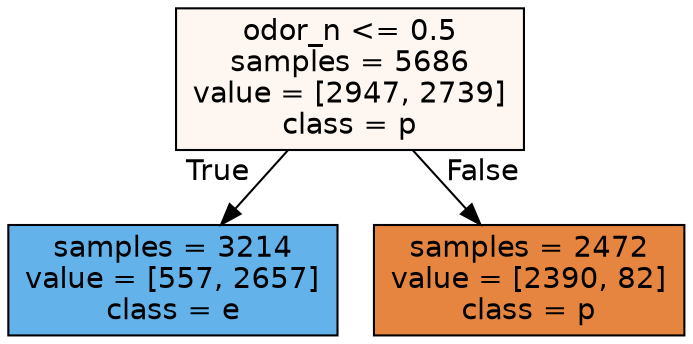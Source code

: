 digraph Tree {
node [shape=box, style="filled", color="black", fontname="helvetica"] ;
edge [fontname="helvetica"] ;
0 [label="odor_n <= 0.5\nsamples = 5686\nvalue = [2947, 2739]\nclass = p", fillcolor="#fdf6f1"] ;
1 [label="samples = 3214\nvalue = [557, 2657]\nclass = e", fillcolor="#63b2ea"] ;
0 -> 1 [labeldistance=2.5, labelangle=45, headlabel="True"] ;
2 [label="samples = 2472\nvalue = [2390, 82]\nclass = p", fillcolor="#e68540"] ;
0 -> 2 [labeldistance=2.5, labelangle=-45, headlabel="False"] ;
}